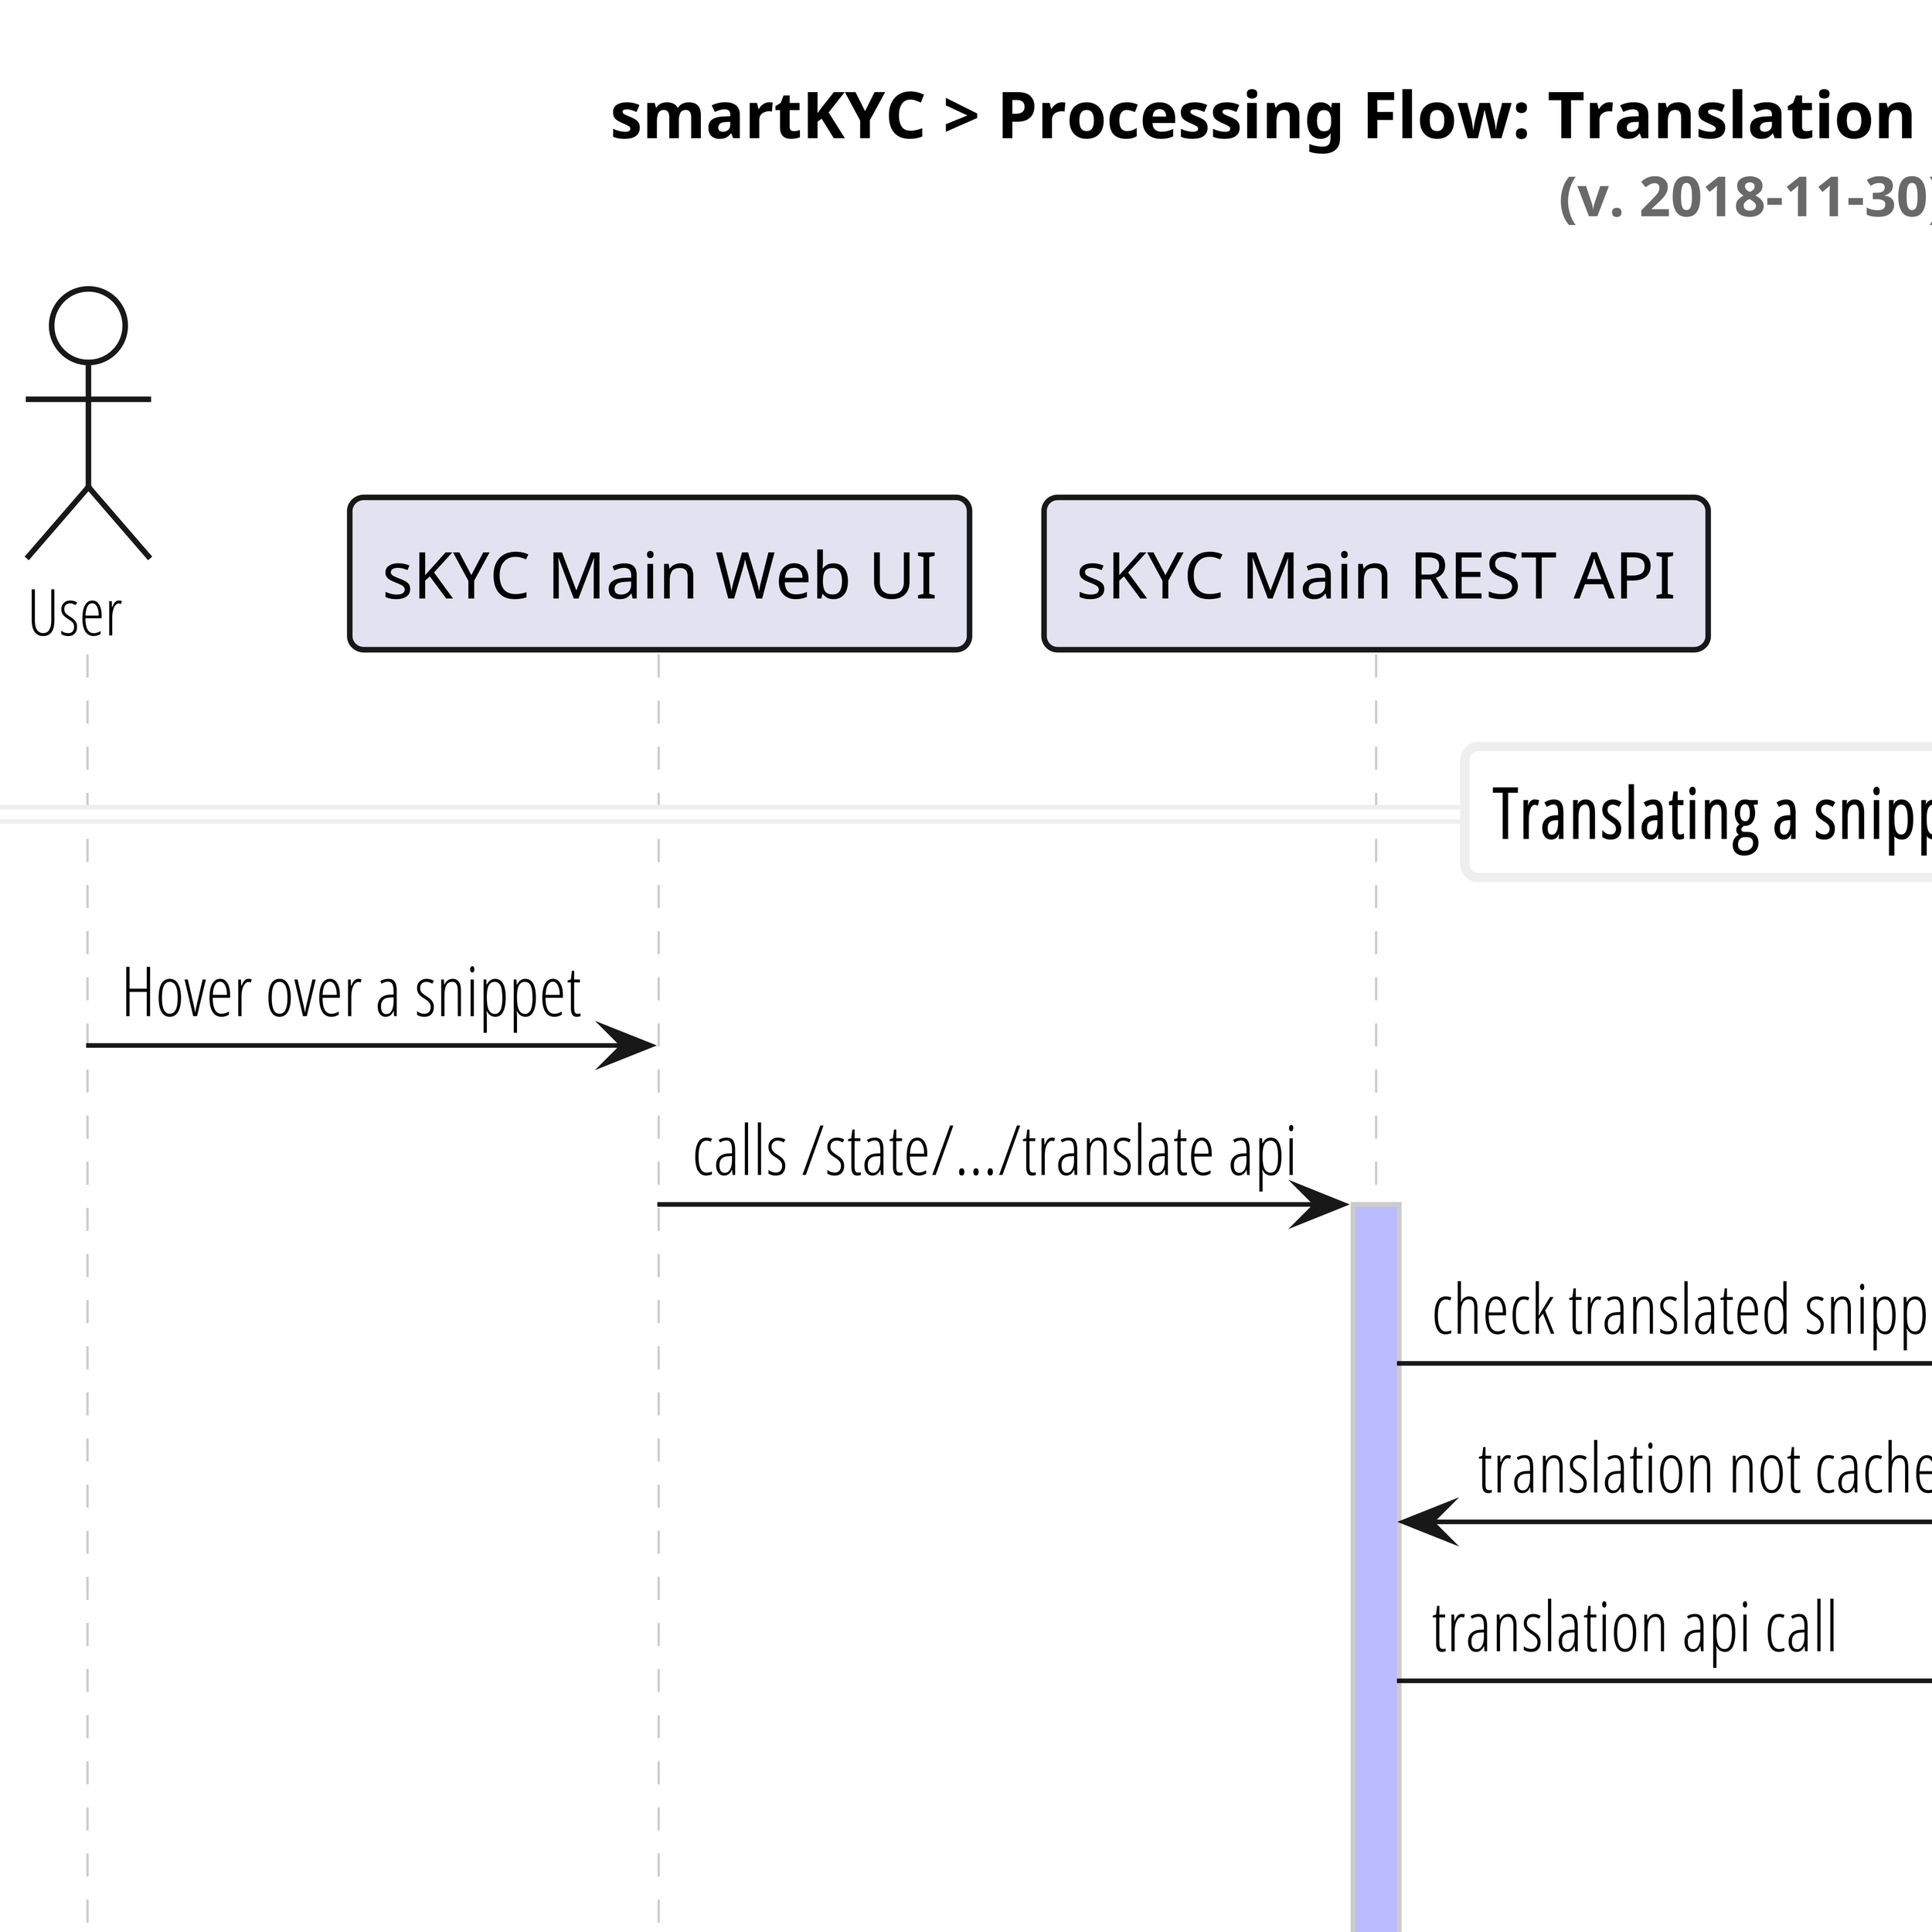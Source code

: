 @startuml

skinparam dpi 600
scale 1200*1800

skinparam roundCorner 6
skinparam shadowing false
skinparam interface {
  backgroundColor WhiteSmoke
}
skinparam actor {
  FontName Open Sans Condensed Light
  FontSize 14
}
skinparam arrow {
  FontName Open Sans Condensed Light
  FontSize 15
}
skinparam note {
  FontName Open Sans Condensed Light
  FontSize 13
  BorderColor #bbb
}
skinparam footer {
  FontName Open Sans Condensed Light
  FontSize 14
  FontColor DimGrey
}
skinparam sequence {
  actorBorderThickness 1.2
  participantBorderThickness 1.2
  LifeLineBorderColor #ccc
  ParticipantFontName Avenir Next Condensed
  DividerBorderColor #eee
  DividerBackgroundColor #fff
  DividerFontName Open Sans Condensed Light
  DividerFontSize 15
  DividerFontStyle Light
  TitleFontName Open Sans Condensed Light
  TitleFontStyle Light
  TitleFontSize 17
}

actor "User" as user #fff
participant "sKYC Main Web UI" as ui
participant "sKYC Main REST API" as api
database "CouchDB" as couch #fff
participant "Proxy" as proxy #fef
participant "Translations api" as tapi #FAF8FF


title
smartKYC > Processing Flow: Translation of a snippet action with proxy
<font color="DimGrey" size="12">(v. 2018-11-30)</font>
endtitle


== <b>Translating a snippet</b> ==


user -> ui: Hover over a snippet
ui -> api: calls /state/.../translate api
activate api #BBBBFF
api -> couch: check translated snippet cache
couch -> api: translation not cached
api -> proxy: translation api call
proxy -> tapi: forward translation api call
tapi -> proxy: return translated snippet
proxy -> api: forward translated snippet
api -> couch: cache translated snippet
api --> ui: api call ACK
deactivate api
ui --> user: update the view

|||

footer

endfooter

@endumlwho